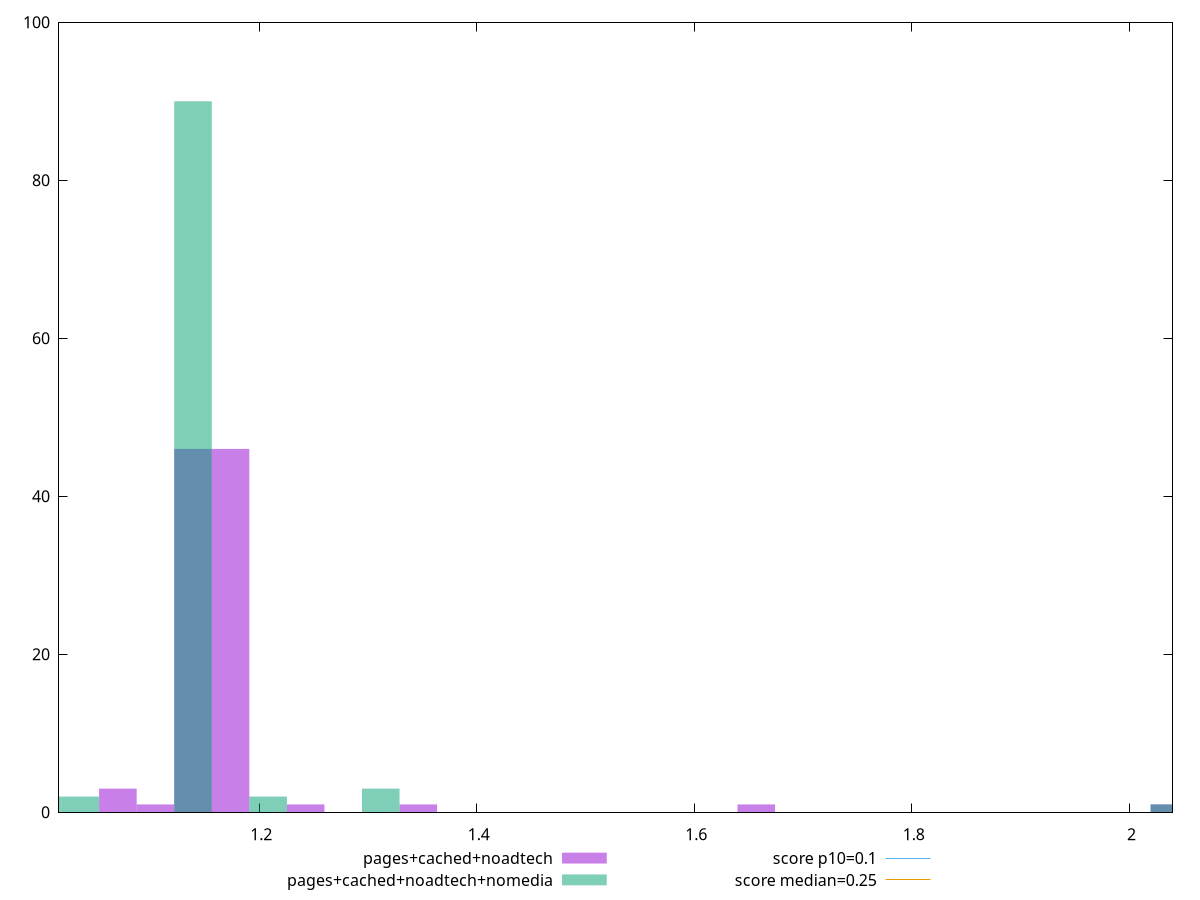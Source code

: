 reset

$pagesCachedNoadtech <<EOF
1.139190891241063 46
1.1737118273392773 46
1.0701490190446352 3
2.036735229794628 1
1.2427536995357054 1
1.6570049327142737 1
1.1046699551428492 1
1.3463165078303474 1
EOF

$pagesCachedNoadtechNomedia <<EOF
1.139190891241063 90
1.3117955717321335 3
1.0011071468482071 2
1.035628082946421 2
1.2082327634374912 2
2.036735229794628 1
EOF

set key outside below
set boxwidth 0.034520936098214036
set xrange [1.016012471516927:2.0395882941351995]
set yrange [0:100]
set trange [0:100]
set style fill transparent solid 0.5 noborder

set parametric
set terminal svg size 640, 500 enhanced background rgb 'white'
set output "report_00009_2021-02-08T22-37-41.559Z/cumulative-layout-shift/comparison/histogram/2_vs_3.svg"

plot $pagesCachedNoadtech title "pages+cached+noadtech" with boxes, \
     $pagesCachedNoadtechNomedia title "pages+cached+noadtech+nomedia" with boxes, \
     0.1,t title "score p10=0.1", \
     0.25,t title "score median=0.25"

reset
